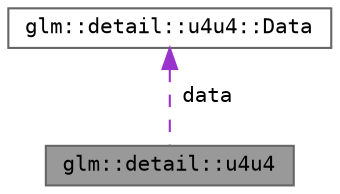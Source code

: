 digraph "glm::detail::u4u4"
{
 // LATEX_PDF_SIZE
  bgcolor="transparent";
  edge [fontname=Terminal,fontsize=10,labelfontname=Helvetica,labelfontsize=10];
  node [fontname=Terminal,fontsize=10,shape=box,height=0.2,width=0.4];
  Node1 [label="glm::detail::u4u4",height=0.2,width=0.4,color="gray40", fillcolor="grey60", style="filled", fontcolor="black",tooltip=" "];
  Node2 -> Node1 [dir="back",color="darkorchid3",style="dashed",label=" data" ];
  Node2 [label="glm::detail::u4u4::Data",height=0.2,width=0.4,color="gray40", fillcolor="white", style="filled",URL="$structglm_1_1detail_1_1u4u4_1_1_data.html",tooltip=" "];
}
